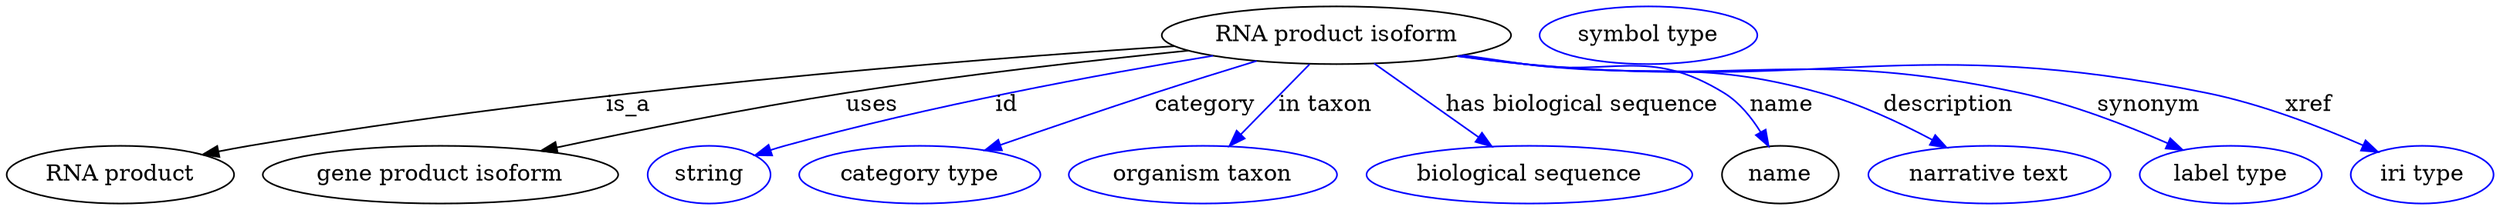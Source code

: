 digraph {
	graph [bb="0,0,1263.9,123"];
	node [label="\N"];
	"RNA product isoform"	 [height=0.5,
		label="RNA product isoform",
		pos="677.49,105",
		width=2.4734];
	"RNA product"	 [height=0.5,
		pos="58.495,18",
		width=1.6249];
	"RNA product isoform" -> "RNA product"	 [label=is_a,
		lp="318.49,61.5",
		pos="e,101.86,30.221 593.73,98.739 485.13,89.659 290.25,70.081 126.49,36 121.74,35.01 116.82,33.893 111.9,32.713"];
	"gene product isoform"	 [height=0.5,
		pos="222.49,18",
		width=2.4192];
	"RNA product isoform" -> "gene product isoform"	 [label=uses,
		lp="443.49,61.5",
		pos="e,275.45,32.383 601,95.689 552.28,89.296 487.95,79.994 431.49,69 382.05,59.371 326.69,45.731 285.37,34.98"];
	id	 [color=blue,
		height=0.5,
		label=string,
		pos="358.49,18",
		width=0.84854];
	"RNA product isoform" -> id	 [color=blue,
		label=id,
		lp="509.99,61.5",
		pos="e,382.32,29.567 613.11,92.527 555.94,80.642 470.53,60.889 398.49,36 396.25,35.224 393.95,34.369 391.66,33.467",
		style=solid];
	category	 [color=blue,
		height=0.5,
		label="category type",
		pos="465.49,18",
		width=1.6249];
	"RNA product isoform" -> category	 [color=blue,
		label=category,
		lp="610.99,61.5",
		pos="e,500.14,32.652 636.67,88.825 621.24,82.671 603.54,75.562 587.49,69 561.54,58.383 532.57,46.285 509.38,36.537",
		style=solid];
	"in taxon"	 [color=blue,
		height=0.5,
		label="organism taxon",
		pos="607.49,18",
		width=1.8234];
	"RNA product isoform" -> "in taxon"	 [color=blue,
		label="in taxon",
		lp="669.99,61.5",
		pos="e,621.74,35.706 662.99,86.974 652.88,74.409 639.25,57.466 628.03,43.517",
		style=solid];
	"has biological sequence"	 [color=blue,
		height=0.5,
		label="biological sequence",
		pos="771.49,18",
		width=2.2387];
	"RNA product isoform" -> "has biological sequence"	 [color=blue,
		label="has biological sequence",
		lp="795.49,61.5",
		pos="e,752.5,35.58 696.52,87.394 710.4,74.541 729.42,56.945 744.82,42.688",
		style=solid];
	name	 [height=0.5,
		pos="900.49,18",
		width=0.84854];
	"RNA product isoform" -> name	 [color=blue,
		label=name,
		lp="895.99,61.5",
		pos="e,892.34,35.844 743.44,92.895 796.21,83.116 861.85,70.706 864.49,69 873.78,63.005 881.38,53.691 887.17,44.655",
		style=solid];
	description	 [color=blue,
		height=0.5,
		label="narrative text",
		pos="1006.5,18",
		width=1.6068];
	"RNA product isoform" -> description	 [color=blue,
		label=description,
		lp="980.99,61.5",
		pos="e,982.96,34.53 742.25,92.598 753.32,90.623 764.73,88.68 775.49,87 837.48,77.33 855.93,88.695 915.49,69 936.1,62.188 957.35,50.581 \
974.13,40.16",
		style=solid];
	synonym	 [color=blue,
		height=0.5,
		label="label type",
		pos="1127.5,18",
		width=1.2638];
	"RNA product isoform" -> synonym	 [color=blue,
		label=synonym,
		lp="1083,61.5",
		pos="e,1101.8,32.895 740.86,92.34 752.35,90.335 764.26,88.449 775.49,87 881.58,73.319 911.88,95.576 1015.5,69 1042.5,62.064 1071.2,48.922 \
1092.7,37.716",
		style=solid];
	xref	 [color=blue,
		height=0.5,
		label="iri type",
		pos="1227.5,18",
		width=1.011];
	"RNA product isoform" -> xref	 [color=blue,
		label=xref,
		lp="1165.5,61.5",
		pos="e,1203.3,31.865 740.31,92.23 751.97,90.211 764.07,88.349 775.49,87 924.45,69.416 966.64,103.98 1112.5,69 1141.3,62.092 1171.9,48.189 \
1194.2,36.642",
		style=solid];
	"macromolecular machine_name"	 [color=blue,
		height=0.5,
		label="symbol type",
		pos="839.49,105",
		width=1.5165];
}
